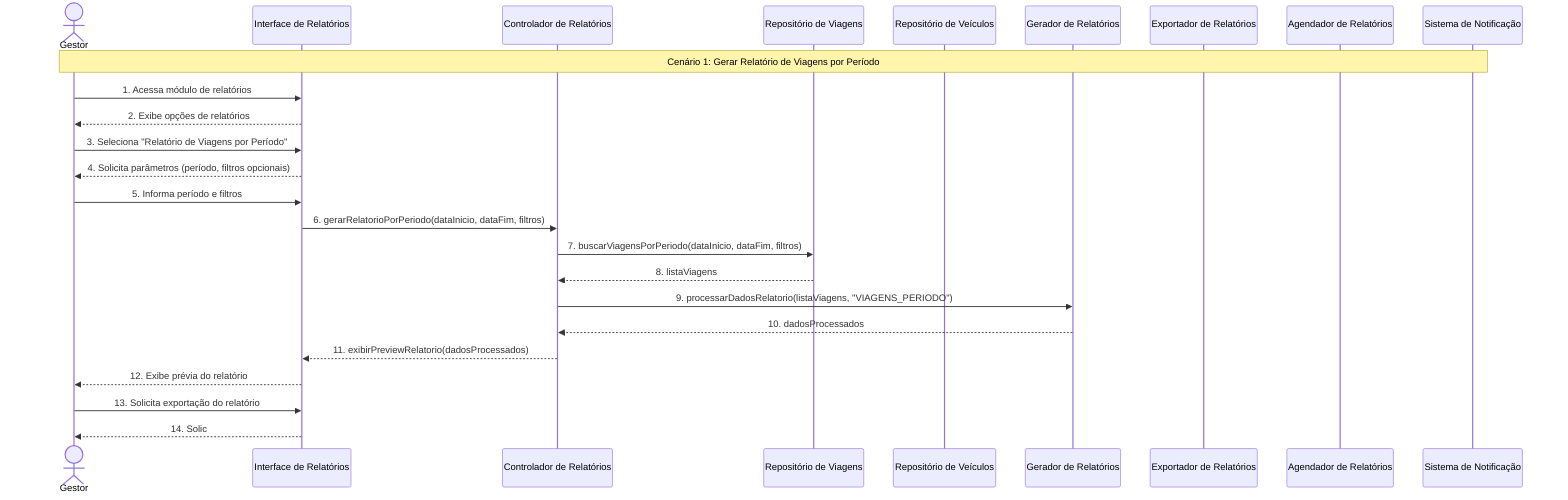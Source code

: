 sequenceDiagram
    actor Gestor
    participant RelatoriosUI as Interface de Relatórios
    participant ControleRelatorios as Controlador de Relatórios
    participant RepositorioViagens as Repositório de Viagens
    participant RepositorioVeiculos as Repositório de Veículos
    participant GeradorRelatorios as Gerador de Relatórios
    participant ExportadorRelatorios as Exportador de Relatórios
    participant AgendadorRelatorios as Agendador de Relatórios
    participant SistemaNotificacao as Sistema de Notificação
    
    Note over Gestor,SistemaNotificacao: Cenário 1: Gerar Relatório de Viagens por Período
    
    Gestor->>RelatoriosUI: 1. Acessa módulo de relatórios
    RelatoriosUI-->>Gestor: 2. Exibe opções de relatórios
    
    Gestor->>RelatoriosUI: 3. Seleciona "Relatório de Viagens por Período"
    RelatoriosUI-->>Gestor: 4. Solicita parâmetros (período, filtros opcionais)
    
    Gestor->>RelatoriosUI: 5. Informa período e filtros
    RelatoriosUI->>ControleRelatorios: 6. gerarRelatorioPorPeriodo(dataInicio, dataFim, filtros)
    
    ControleRelatorios->>RepositorioViagens: 7. buscarViagensPorPeriodo(dataInicio, dataFim, filtros)
    RepositorioViagens-->>ControleRelatorios: 8. listaViagens
    
    ControleRelatorios->>GeradorRelatorios: 9. processarDadosRelatorio(listaViagens, "VIAGENS_PERIODO")
    GeradorRelatorios-->>ControleRelatorios: 10. dadosProcessados
    
    ControleRelatorios-->>RelatoriosUI: 11. exibirPreviewRelatorio(dadosProcessados)
    RelatoriosUI-->>Gestor: 12. Exibe prévia do relatório
    
    Gestor->>RelatoriosUI: 13. Solicita exportação do relatório
    RelatoriosUI-->>Gestor: 14. Solic
